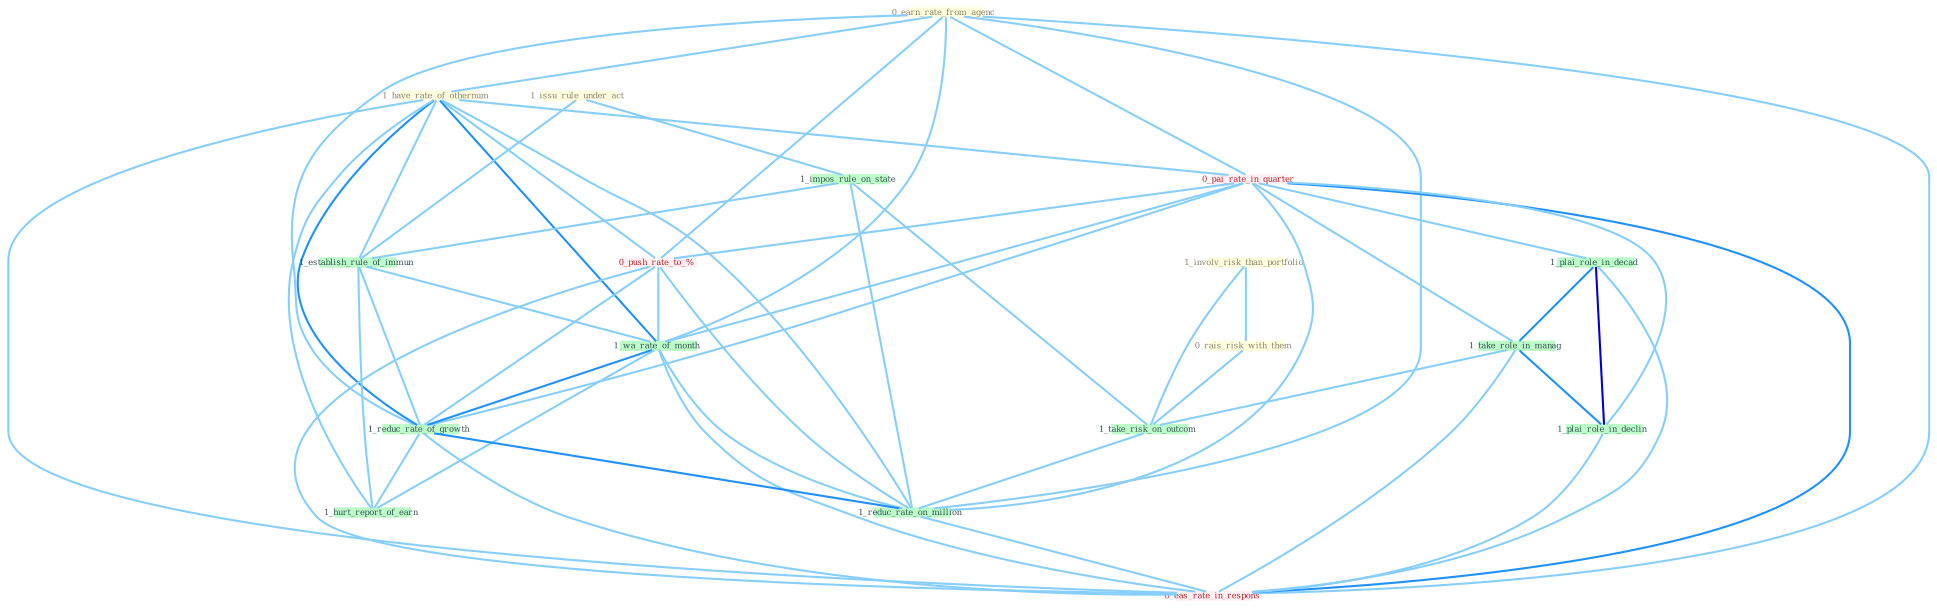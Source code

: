 Graph G{ 
    node
    [shape=polygon,style=filled,width=.5,height=.06,color="#BDFCC9",fixedsize=true,fontsize=4,
    fontcolor="#2f4f4f"];
    {node
    [color="#ffffe0", fontcolor="#8b7d6b"] "0_earn_rate_from_agenc " "1_have_rate_of_othernum " "1_issu_rule_under_act " "1_involv_risk_than_portfolio " "0_rais_risk_with_them "}
{node [color="#fff0f5", fontcolor="#b22222"] "0_pai_rate_in_quarter " "0_push_rate_to_% " "0_eas_rate_in_respons "}
edge [color="#B0E2FF"];

	"0_earn_rate_from_agenc " -- "1_have_rate_of_othernum " [w="1", color="#87cefa" ];
	"0_earn_rate_from_agenc " -- "0_pai_rate_in_quarter " [w="1", color="#87cefa" ];
	"0_earn_rate_from_agenc " -- "0_push_rate_to_% " [w="1", color="#87cefa" ];
	"0_earn_rate_from_agenc " -- "1_wa_rate_of_month " [w="1", color="#87cefa" ];
	"0_earn_rate_from_agenc " -- "1_reduc_rate_of_growth " [w="1", color="#87cefa" ];
	"0_earn_rate_from_agenc " -- "1_reduc_rate_on_million " [w="1", color="#87cefa" ];
	"0_earn_rate_from_agenc " -- "0_eas_rate_in_respons " [w="1", color="#87cefa" ];
	"1_have_rate_of_othernum " -- "0_pai_rate_in_quarter " [w="1", color="#87cefa" ];
	"1_have_rate_of_othernum " -- "0_push_rate_to_% " [w="1", color="#87cefa" ];
	"1_have_rate_of_othernum " -- "1_establish_rule_of_immun " [w="1", color="#87cefa" ];
	"1_have_rate_of_othernum " -- "1_wa_rate_of_month " [w="2", color="#1e90ff" , len=0.8];
	"1_have_rate_of_othernum " -- "1_reduc_rate_of_growth " [w="2", color="#1e90ff" , len=0.8];
	"1_have_rate_of_othernum " -- "1_reduc_rate_on_million " [w="1", color="#87cefa" ];
	"1_have_rate_of_othernum " -- "1_hurt_report_of_earn " [w="1", color="#87cefa" ];
	"1_have_rate_of_othernum " -- "0_eas_rate_in_respons " [w="1", color="#87cefa" ];
	"1_issu_rule_under_act " -- "1_impos_rule_on_state " [w="1", color="#87cefa" ];
	"1_issu_rule_under_act " -- "1_establish_rule_of_immun " [w="1", color="#87cefa" ];
	"1_involv_risk_than_portfolio " -- "0_rais_risk_with_them " [w="1", color="#87cefa" ];
	"1_involv_risk_than_portfolio " -- "1_take_risk_on_outcom " [w="1", color="#87cefa" ];
	"0_rais_risk_with_them " -- "1_take_risk_on_outcom " [w="1", color="#87cefa" ];
	"1_impos_rule_on_state " -- "1_take_risk_on_outcom " [w="1", color="#87cefa" ];
	"1_impos_rule_on_state " -- "1_establish_rule_of_immun " [w="1", color="#87cefa" ];
	"1_impos_rule_on_state " -- "1_reduc_rate_on_million " [w="1", color="#87cefa" ];
	"0_pai_rate_in_quarter " -- "0_push_rate_to_% " [w="1", color="#87cefa" ];
	"0_pai_rate_in_quarter " -- "1_plai_role_in_decad " [w="1", color="#87cefa" ];
	"0_pai_rate_in_quarter " -- "1_take_role_in_manag " [w="1", color="#87cefa" ];
	"0_pai_rate_in_quarter " -- "1_plai_role_in_declin " [w="1", color="#87cefa" ];
	"0_pai_rate_in_quarter " -- "1_wa_rate_of_month " [w="1", color="#87cefa" ];
	"0_pai_rate_in_quarter " -- "1_reduc_rate_of_growth " [w="1", color="#87cefa" ];
	"0_pai_rate_in_quarter " -- "1_reduc_rate_on_million " [w="1", color="#87cefa" ];
	"0_pai_rate_in_quarter " -- "0_eas_rate_in_respons " [w="2", color="#1e90ff" , len=0.8];
	"0_push_rate_to_% " -- "1_wa_rate_of_month " [w="1", color="#87cefa" ];
	"0_push_rate_to_% " -- "1_reduc_rate_of_growth " [w="1", color="#87cefa" ];
	"0_push_rate_to_% " -- "1_reduc_rate_on_million " [w="1", color="#87cefa" ];
	"0_push_rate_to_% " -- "0_eas_rate_in_respons " [w="1", color="#87cefa" ];
	"1_plai_role_in_decad " -- "1_take_role_in_manag " [w="2", color="#1e90ff" , len=0.8];
	"1_plai_role_in_decad " -- "1_plai_role_in_declin " [w="3", color="#0000cd" , len=0.6];
	"1_plai_role_in_decad " -- "0_eas_rate_in_respons " [w="1", color="#87cefa" ];
	"1_take_role_in_manag " -- "1_take_risk_on_outcom " [w="1", color="#87cefa" ];
	"1_take_role_in_manag " -- "1_plai_role_in_declin " [w="2", color="#1e90ff" , len=0.8];
	"1_take_role_in_manag " -- "0_eas_rate_in_respons " [w="1", color="#87cefa" ];
	"1_take_risk_on_outcom " -- "1_reduc_rate_on_million " [w="1", color="#87cefa" ];
	"1_establish_rule_of_immun " -- "1_wa_rate_of_month " [w="1", color="#87cefa" ];
	"1_establish_rule_of_immun " -- "1_reduc_rate_of_growth " [w="1", color="#87cefa" ];
	"1_establish_rule_of_immun " -- "1_hurt_report_of_earn " [w="1", color="#87cefa" ];
	"1_plai_role_in_declin " -- "0_eas_rate_in_respons " [w="1", color="#87cefa" ];
	"1_wa_rate_of_month " -- "1_reduc_rate_of_growth " [w="2", color="#1e90ff" , len=0.8];
	"1_wa_rate_of_month " -- "1_reduc_rate_on_million " [w="1", color="#87cefa" ];
	"1_wa_rate_of_month " -- "1_hurt_report_of_earn " [w="1", color="#87cefa" ];
	"1_wa_rate_of_month " -- "0_eas_rate_in_respons " [w="1", color="#87cefa" ];
	"1_reduc_rate_of_growth " -- "1_reduc_rate_on_million " [w="2", color="#1e90ff" , len=0.8];
	"1_reduc_rate_of_growth " -- "1_hurt_report_of_earn " [w="1", color="#87cefa" ];
	"1_reduc_rate_of_growth " -- "0_eas_rate_in_respons " [w="1", color="#87cefa" ];
	"1_reduc_rate_on_million " -- "0_eas_rate_in_respons " [w="1", color="#87cefa" ];
}